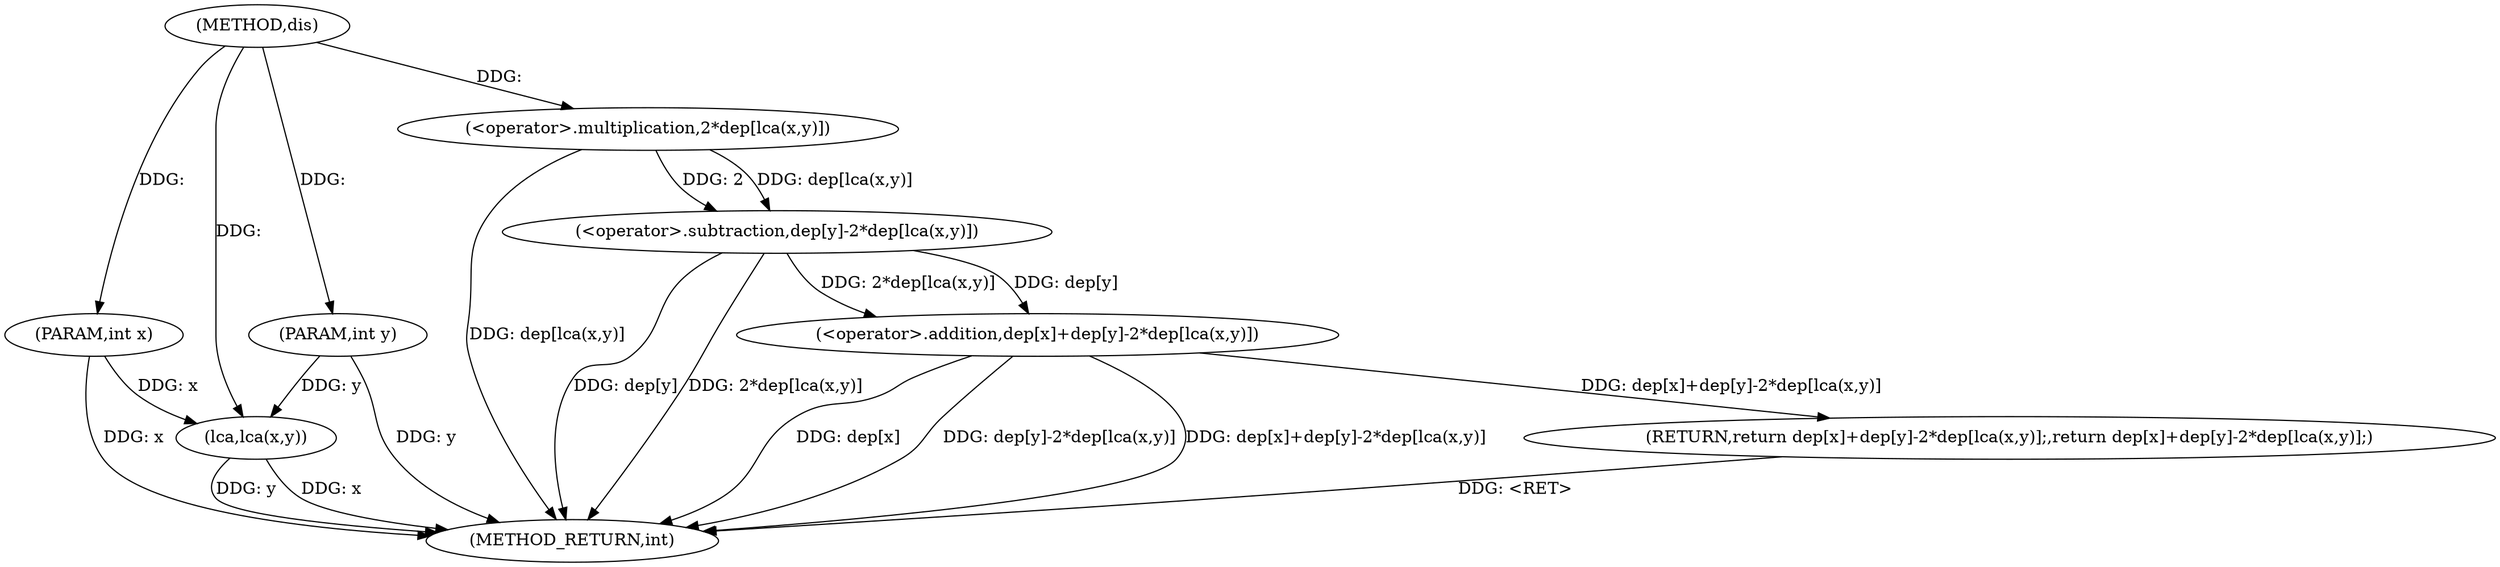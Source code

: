 digraph "dis" {  
"1000645" [label = "(METHOD,dis)" ]
"1000665" [label = "(METHOD_RETURN,int)" ]
"1000646" [label = "(PARAM,int x)" ]
"1000647" [label = "(PARAM,int y)" ]
"1000649" [label = "(RETURN,return dep[x]+dep[y]-2*dep[lca(x,y)];,return dep[x]+dep[y]-2*dep[lca(x,y)];)" ]
"1000650" [label = "(<operator>.addition,dep[x]+dep[y]-2*dep[lca(x,y)])" ]
"1000654" [label = "(<operator>.subtraction,dep[y]-2*dep[lca(x,y)])" ]
"1000658" [label = "(<operator>.multiplication,2*dep[lca(x,y)])" ]
"1000662" [label = "(lca,lca(x,y))" ]
  "1000646" -> "1000665"  [ label = "DDG: x"] 
  "1000647" -> "1000665"  [ label = "DDG: y"] 
  "1000650" -> "1000665"  [ label = "DDG: dep[x]"] 
  "1000654" -> "1000665"  [ label = "DDG: dep[y]"] 
  "1000662" -> "1000665"  [ label = "DDG: x"] 
  "1000662" -> "1000665"  [ label = "DDG: y"] 
  "1000658" -> "1000665"  [ label = "DDG: dep[lca(x,y)]"] 
  "1000654" -> "1000665"  [ label = "DDG: 2*dep[lca(x,y)]"] 
  "1000650" -> "1000665"  [ label = "DDG: dep[y]-2*dep[lca(x,y)]"] 
  "1000650" -> "1000665"  [ label = "DDG: dep[x]+dep[y]-2*dep[lca(x,y)]"] 
  "1000649" -> "1000665"  [ label = "DDG: <RET>"] 
  "1000645" -> "1000646"  [ label = "DDG: "] 
  "1000645" -> "1000647"  [ label = "DDG: "] 
  "1000650" -> "1000649"  [ label = "DDG: dep[x]+dep[y]-2*dep[lca(x,y)]"] 
  "1000654" -> "1000650"  [ label = "DDG: 2*dep[lca(x,y)]"] 
  "1000654" -> "1000650"  [ label = "DDG: dep[y]"] 
  "1000658" -> "1000654"  [ label = "DDG: 2"] 
  "1000658" -> "1000654"  [ label = "DDG: dep[lca(x,y)]"] 
  "1000645" -> "1000658"  [ label = "DDG: "] 
  "1000646" -> "1000662"  [ label = "DDG: x"] 
  "1000645" -> "1000662"  [ label = "DDG: "] 
  "1000647" -> "1000662"  [ label = "DDG: y"] 
}
